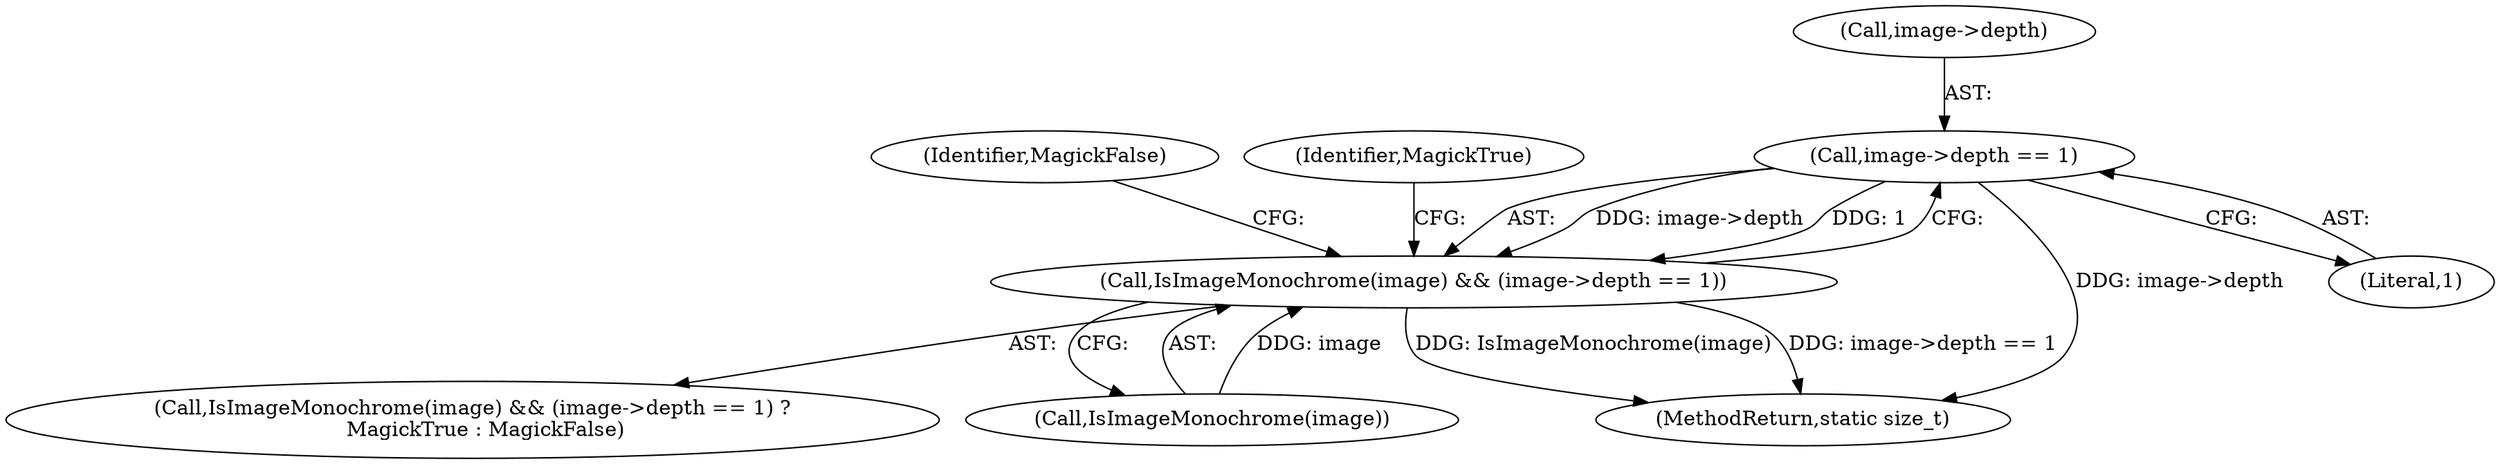 digraph "0_ImageMagick_8a43abefb38c5e29138e1c9c515b313363541c06@pointer" {
"1000171" [label="(Call,image->depth == 1)"];
"1000168" [label="(Call,IsImageMonochrome(image) && (image->depth == 1))"];
"1000168" [label="(Call,IsImageMonochrome(image) && (image->depth == 1))"];
"1000167" [label="(Call,IsImageMonochrome(image) && (image->depth == 1) ?\n    MagickTrue : MagickFalse)"];
"1000169" [label="(Call,IsImageMonochrome(image))"];
"1000177" [label="(Identifier,MagickFalse)"];
"1000171" [label="(Call,image->depth == 1)"];
"1000478" [label="(MethodReturn,static size_t)"];
"1000172" [label="(Call,image->depth)"];
"1000176" [label="(Identifier,MagickTrue)"];
"1000175" [label="(Literal,1)"];
"1000171" -> "1000168"  [label="AST: "];
"1000171" -> "1000175"  [label="CFG: "];
"1000172" -> "1000171"  [label="AST: "];
"1000175" -> "1000171"  [label="AST: "];
"1000168" -> "1000171"  [label="CFG: "];
"1000171" -> "1000478"  [label="DDG: image->depth"];
"1000171" -> "1000168"  [label="DDG: image->depth"];
"1000171" -> "1000168"  [label="DDG: 1"];
"1000168" -> "1000167"  [label="AST: "];
"1000168" -> "1000169"  [label="CFG: "];
"1000169" -> "1000168"  [label="AST: "];
"1000176" -> "1000168"  [label="CFG: "];
"1000177" -> "1000168"  [label="CFG: "];
"1000168" -> "1000478"  [label="DDG: IsImageMonochrome(image)"];
"1000168" -> "1000478"  [label="DDG: image->depth == 1"];
"1000169" -> "1000168"  [label="DDG: image"];
}
